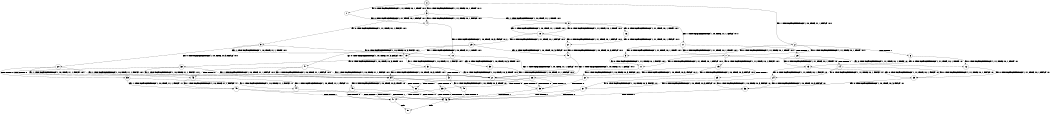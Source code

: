 digraph BCG {
size = "7, 10.5";
center = TRUE;
node [shape = circle];
0 [peripheries = 2];
0 -> 1 [label = "EX !0 !ATOMIC_EXCH_BRANCH (1, +1, TRUE, +0, 1, TRUE) !:0:1:"];
0 -> 2 [label = "EX !1 !ATOMIC_EXCH_BRANCH (1, +0, TRUE, +1, 1, FALSE) !:0:1:"];
0 -> 3 [label = "EX !0 !ATOMIC_EXCH_BRANCH (1, +1, TRUE, +0, 1, TRUE) !:0:1:"];
1 -> 4 [label = "EX !0 !ATOMIC_EXCH_BRANCH (1, +1, TRUE, +0, 1, FALSE) !:0:1:"];
2 -> 5 [label = "EX !0 !ATOMIC_EXCH_BRANCH (1, +1, TRUE, +0, 1, TRUE) !:0:1:"];
2 -> 6 [label = "TERMINATE !1"];
2 -> 7 [label = "EX !0 !ATOMIC_EXCH_BRANCH (1, +1, TRUE, +0, 1, TRUE) !:0:1:"];
3 -> 4 [label = "EX !0 !ATOMIC_EXCH_BRANCH (1, +1, TRUE, +0, 1, FALSE) !:0:1:"];
3 -> 8 [label = "EX !1 !ATOMIC_EXCH_BRANCH (1, +0, TRUE, +1, 1, TRUE) !:0:1:"];
3 -> 9 [label = "EX !0 !ATOMIC_EXCH_BRANCH (1, +1, TRUE, +0, 1, FALSE) !:0:1:"];
4 -> 10 [label = "EX !0 !ATOMIC_EXCH_BRANCH (1, +0, TRUE, +0, 3, FALSE) !:0:1:"];
5 -> 11 [label = "EX !0 !ATOMIC_EXCH_BRANCH (1, +1, TRUE, +0, 1, FALSE) !:0:1:"];
6 -> 12 [label = "EX !0 !ATOMIC_EXCH_BRANCH (1, +1, TRUE, +0, 1, TRUE) !:0:"];
6 -> 13 [label = "EX !0 !ATOMIC_EXCH_BRANCH (1, +1, TRUE, +0, 1, TRUE) !:0:"];
7 -> 11 [label = "EX !0 !ATOMIC_EXCH_BRANCH (1, +1, TRUE, +0, 1, FALSE) !:0:1:"];
7 -> 14 [label = "TERMINATE !1"];
7 -> 15 [label = "EX !0 !ATOMIC_EXCH_BRANCH (1, +1, TRUE, +0, 1, FALSE) !:0:1:"];
8 -> 16 [label = "EX !0 !ATOMIC_EXCH_BRANCH (1, +1, TRUE, +0, 1, TRUE) !:0:1:"];
8 -> 17 [label = "EX !1 !ATOMIC_EXCH_BRANCH (1, +0, TRUE, +1, 1, FALSE) !:0:1:"];
8 -> 18 [label = "EX !0 !ATOMIC_EXCH_BRANCH (1, +1, TRUE, +0, 1, TRUE) !:0:1:"];
9 -> 10 [label = "EX !0 !ATOMIC_EXCH_BRANCH (1, +0, TRUE, +0, 3, FALSE) !:0:1:"];
9 -> 19 [label = "EX !1 !ATOMIC_EXCH_BRANCH (1, +0, TRUE, +1, 1, TRUE) !:0:1:"];
9 -> 20 [label = "EX !0 !ATOMIC_EXCH_BRANCH (1, +0, TRUE, +0, 3, FALSE) !:0:1:"];
10 -> 21 [label = "EX !1 !ATOMIC_EXCH_BRANCH (1, +0, TRUE, +1, 1, FALSE) !:0:1:"];
11 -> 22 [label = "EX !0 !ATOMIC_EXCH_BRANCH (1, +0, TRUE, +0, 3, FALSE) !:0:1:"];
12 -> 23 [label = "EX !0 !ATOMIC_EXCH_BRANCH (1, +1, TRUE, +0, 1, FALSE) !:0:"];
13 -> 23 [label = "EX !0 !ATOMIC_EXCH_BRANCH (1, +1, TRUE, +0, 1, FALSE) !:0:"];
13 -> 24 [label = "EX !0 !ATOMIC_EXCH_BRANCH (1, +1, TRUE, +0, 1, FALSE) !:0:"];
14 -> 23 [label = "EX !0 !ATOMIC_EXCH_BRANCH (1, +1, TRUE, +0, 1, FALSE) !:0:"];
14 -> 24 [label = "EX !0 !ATOMIC_EXCH_BRANCH (1, +1, TRUE, +0, 1, FALSE) !:0:"];
15 -> 22 [label = "EX !0 !ATOMIC_EXCH_BRANCH (1, +0, TRUE, +0, 3, FALSE) !:0:1:"];
15 -> 25 [label = "TERMINATE !1"];
15 -> 26 [label = "EX !0 !ATOMIC_EXCH_BRANCH (1, +0, TRUE, +0, 3, FALSE) !:0:1:"];
16 -> 27 [label = "EX !0 !ATOMIC_EXCH_BRANCH (1, +1, TRUE, +0, 1, FALSE) !:0:1:"];
17 -> 5 [label = "EX !0 !ATOMIC_EXCH_BRANCH (1, +1, TRUE, +0, 1, TRUE) !:0:1:"];
17 -> 28 [label = "TERMINATE !1"];
17 -> 7 [label = "EX !0 !ATOMIC_EXCH_BRANCH (1, +1, TRUE, +0, 1, TRUE) !:0:1:"];
18 -> 27 [label = "EX !0 !ATOMIC_EXCH_BRANCH (1, +1, TRUE, +0, 1, FALSE) !:0:1:"];
18 -> 8 [label = "EX !1 !ATOMIC_EXCH_BRANCH (1, +0, TRUE, +1, 1, TRUE) !:0:1:"];
18 -> 29 [label = "EX !0 !ATOMIC_EXCH_BRANCH (1, +1, TRUE, +0, 1, FALSE) !:0:1:"];
19 -> 30 [label = "EX !0 !ATOMIC_EXCH_BRANCH (1, +0, TRUE, +0, 3, TRUE) !:0:1:"];
19 -> 31 [label = "EX !1 !ATOMIC_EXCH_BRANCH (1, +0, TRUE, +1, 1, FALSE) !:0:1:"];
19 -> 32 [label = "EX !0 !ATOMIC_EXCH_BRANCH (1, +0, TRUE, +0, 3, TRUE) !:0:1:"];
20 -> 21 [label = "EX !1 !ATOMIC_EXCH_BRANCH (1, +0, TRUE, +1, 1, FALSE) !:0:1:"];
20 -> 33 [label = "TERMINATE !0"];
20 -> 34 [label = "EX !1 !ATOMIC_EXCH_BRANCH (1, +0, TRUE, +1, 1, FALSE) !:0:1:"];
21 -> 35 [label = "TERMINATE !0"];
22 -> 35 [label = "TERMINATE !0"];
23 -> 36 [label = "EX !0 !ATOMIC_EXCH_BRANCH (1, +0, TRUE, +0, 3, FALSE) !:0:"];
24 -> 36 [label = "EX !0 !ATOMIC_EXCH_BRANCH (1, +0, TRUE, +0, 3, FALSE) !:0:"];
24 -> 37 [label = "EX !0 !ATOMIC_EXCH_BRANCH (1, +0, TRUE, +0, 3, FALSE) !:0:"];
25 -> 36 [label = "EX !0 !ATOMIC_EXCH_BRANCH (1, +0, TRUE, +0, 3, FALSE) !:0:"];
25 -> 37 [label = "EX !0 !ATOMIC_EXCH_BRANCH (1, +0, TRUE, +0, 3, FALSE) !:0:"];
26 -> 35 [label = "TERMINATE !0"];
26 -> 38 [label = "TERMINATE !1"];
26 -> 39 [label = "TERMINATE !0"];
27 -> 40 [label = "EX !0 !ATOMIC_EXCH_BRANCH (1, +0, TRUE, +0, 3, FALSE) !:0:1:"];
28 -> 12 [label = "EX !0 !ATOMIC_EXCH_BRANCH (1, +1, TRUE, +0, 1, TRUE) !:0:"];
28 -> 13 [label = "EX !0 !ATOMIC_EXCH_BRANCH (1, +1, TRUE, +0, 1, TRUE) !:0:"];
29 -> 40 [label = "EX !0 !ATOMIC_EXCH_BRANCH (1, +0, TRUE, +0, 3, FALSE) !:0:1:"];
29 -> 19 [label = "EX !1 !ATOMIC_EXCH_BRANCH (1, +0, TRUE, +1, 1, TRUE) !:0:1:"];
29 -> 41 [label = "EX !0 !ATOMIC_EXCH_BRANCH (1, +0, TRUE, +0, 3, FALSE) !:0:1:"];
30 -> 21 [label = "EX !1 !ATOMIC_EXCH_BRANCH (1, +0, TRUE, +1, 1, FALSE) !:0:1:"];
31 -> 21 [label = "EX !0 !ATOMIC_EXCH_BRANCH (1, +0, TRUE, +0, 3, TRUE) !:0:1:"];
31 -> 42 [label = "TERMINATE !1"];
31 -> 34 [label = "EX !0 !ATOMIC_EXCH_BRANCH (1, +0, TRUE, +0, 3, TRUE) !:0:1:"];
32 -> 21 [label = "EX !1 !ATOMIC_EXCH_BRANCH (1, +0, TRUE, +1, 1, FALSE) !:0:1:"];
32 -> 43 [label = "TERMINATE !0"];
32 -> 34 [label = "EX !1 !ATOMIC_EXCH_BRANCH (1, +0, TRUE, +1, 1, FALSE) !:0:1:"];
33 -> 44 [label = "EX !1 !ATOMIC_EXCH_BRANCH (1, +0, TRUE, +1, 1, FALSE) !:1:"];
33 -> 45 [label = "EX !1 !ATOMIC_EXCH_BRANCH (1, +0, TRUE, +1, 1, FALSE) !:1:"];
34 -> 35 [label = "TERMINATE !0"];
34 -> 38 [label = "TERMINATE !1"];
34 -> 39 [label = "TERMINATE !0"];
35 -> 46 [label = "TERMINATE !1"];
36 -> 46 [label = "TERMINATE !0"];
37 -> 46 [label = "TERMINATE !0"];
37 -> 47 [label = "TERMINATE !0"];
38 -> 46 [label = "TERMINATE !0"];
38 -> 47 [label = "TERMINATE !0"];
39 -> 46 [label = "TERMINATE !1"];
39 -> 47 [label = "TERMINATE !1"];
40 -> 21 [label = "EX !1 !ATOMIC_EXCH_BRANCH (1, +0, TRUE, +1, 1, FALSE) !:0:1:"];
41 -> 21 [label = "EX !1 !ATOMIC_EXCH_BRANCH (1, +0, TRUE, +1, 1, FALSE) !:0:1:"];
41 -> 43 [label = "TERMINATE !0"];
41 -> 34 [label = "EX !1 !ATOMIC_EXCH_BRANCH (1, +0, TRUE, +1, 1, FALSE) !:0:1:"];
42 -> 48 [label = "EX !0 !ATOMIC_EXCH_BRANCH (1, +0, TRUE, +0, 3, TRUE) !:0:"];
42 -> 49 [label = "EX !0 !ATOMIC_EXCH_BRANCH (1, +0, TRUE, +0, 3, TRUE) !:0:"];
43 -> 44 [label = "EX !1 !ATOMIC_EXCH_BRANCH (1, +0, TRUE, +1, 1, FALSE) !:1:"];
43 -> 45 [label = "EX !1 !ATOMIC_EXCH_BRANCH (1, +0, TRUE, +1, 1, FALSE) !:1:"];
44 -> 46 [label = "TERMINATE !1"];
45 -> 46 [label = "TERMINATE !1"];
45 -> 47 [label = "TERMINATE !1"];
46 -> 50 [label = "exit"];
47 -> 50 [label = "exit"];
48 -> 46 [label = "TERMINATE !0"];
49 -> 46 [label = "TERMINATE !0"];
49 -> 47 [label = "TERMINATE !0"];
}
